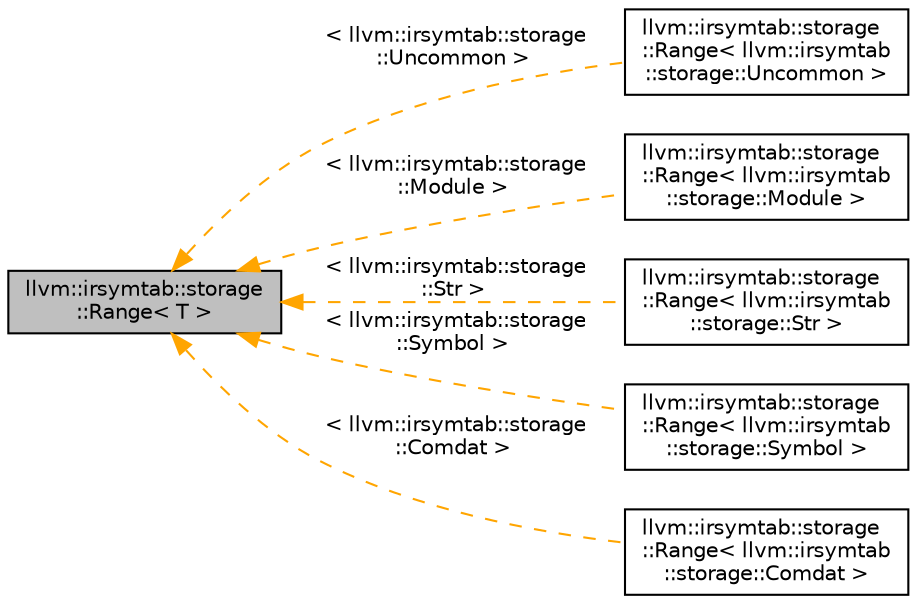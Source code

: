 digraph "llvm::irsymtab::storage::Range&lt; T &gt;"
{
 // LATEX_PDF_SIZE
  bgcolor="transparent";
  edge [fontname="Helvetica",fontsize="10",labelfontname="Helvetica",labelfontsize="10"];
  node [fontname="Helvetica",fontsize="10",shape=record];
  rankdir="LR";
  Node1 [label="llvm::irsymtab::storage\l::Range\< T \>",height=0.2,width=0.4,color="black", fillcolor="grey75", style="filled", fontcolor="black",tooltip="A reference to a range of objects in the symbol table."];
  Node1 -> Node2 [dir="back",color="orange",fontsize="10",style="dashed",label=" \< llvm::irsymtab::storage\l::Uncommon \>" ,fontname="Helvetica"];
  Node2 [label="llvm::irsymtab::storage\l::Range\< llvm::irsymtab\l::storage::Uncommon \>",height=0.2,width=0.4,color="black",URL="$structllvm_1_1irsymtab_1_1storage_1_1Range.html",tooltip=" "];
  Node1 -> Node3 [dir="back",color="orange",fontsize="10",style="dashed",label=" \< llvm::irsymtab::storage\l::Module \>" ,fontname="Helvetica"];
  Node3 [label="llvm::irsymtab::storage\l::Range\< llvm::irsymtab\l::storage::Module \>",height=0.2,width=0.4,color="black",URL="$structllvm_1_1irsymtab_1_1storage_1_1Range.html",tooltip=" "];
  Node1 -> Node4 [dir="back",color="orange",fontsize="10",style="dashed",label=" \< llvm::irsymtab::storage\l::Str \>" ,fontname="Helvetica"];
  Node4 [label="llvm::irsymtab::storage\l::Range\< llvm::irsymtab\l::storage::Str \>",height=0.2,width=0.4,color="black",URL="$structllvm_1_1irsymtab_1_1storage_1_1Range.html",tooltip=" "];
  Node1 -> Node5 [dir="back",color="orange",fontsize="10",style="dashed",label=" \< llvm::irsymtab::storage\l::Symbol \>" ,fontname="Helvetica"];
  Node5 [label="llvm::irsymtab::storage\l::Range\< llvm::irsymtab\l::storage::Symbol \>",height=0.2,width=0.4,color="black",URL="$structllvm_1_1irsymtab_1_1storage_1_1Range.html",tooltip=" "];
  Node1 -> Node6 [dir="back",color="orange",fontsize="10",style="dashed",label=" \< llvm::irsymtab::storage\l::Comdat \>" ,fontname="Helvetica"];
  Node6 [label="llvm::irsymtab::storage\l::Range\< llvm::irsymtab\l::storage::Comdat \>",height=0.2,width=0.4,color="black",URL="$structllvm_1_1irsymtab_1_1storage_1_1Range.html",tooltip=" "];
}

